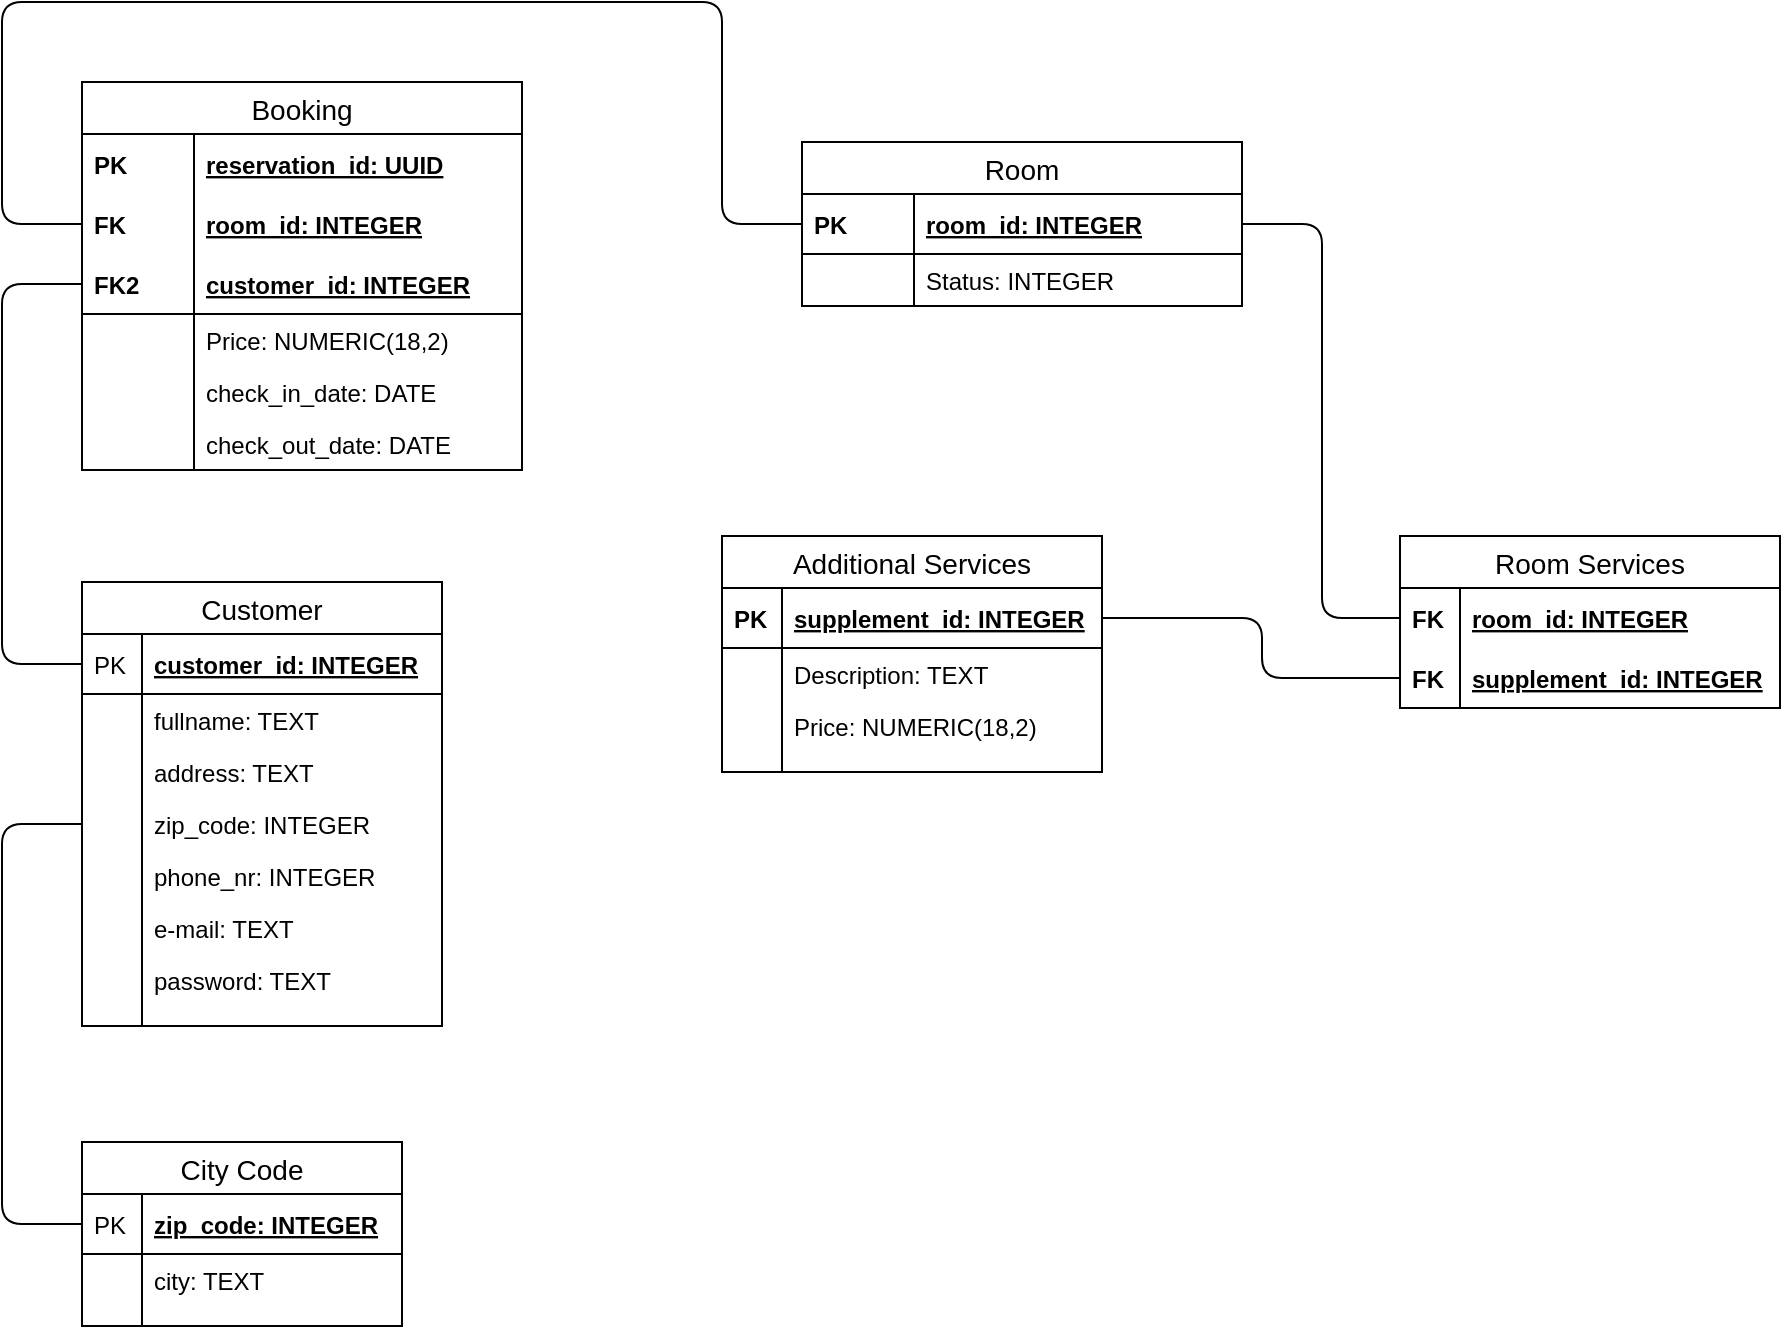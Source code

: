 <mxfile version="13.1.5" type="device"><diagram id="ccUuxILNlvS96HXpuqNf" name="Page-1"><mxGraphModel dx="1040" dy="679" grid="1" gridSize="10" guides="1" tooltips="1" connect="1" arrows="1" fold="1" page="0" pageScale="1" pageWidth="827" pageHeight="1169" math="0" shadow="0"><root><mxCell id="0"/><mxCell id="1" parent="0"/><mxCell id="Q5q3B1kWtD_W7EkZ6vJk-99" value="" style="endArrow=none;html=1;exitX=0;exitY=0.5;exitDx=0;exitDy=0;entryX=0;entryY=0.5;entryDx=0;entryDy=0;" parent="1" source="Q5q3B1kWtD_W7EkZ6vJk-58" target="Q5q3B1kWtD_W7EkZ6vJk-78" edge="1"><mxGeometry width="50" height="50" relative="1" as="geometry"><mxPoint x="100" y="500" as="sourcePoint"/><mxPoint x="90" y="350" as="targetPoint"/><Array as="points"><mxPoint x="90" y="541"/><mxPoint x="90" y="351"/></Array></mxGeometry></mxCell><mxCell id="Q5q3B1kWtD_W7EkZ6vJk-75" value="Booking" style="swimlane;fontStyle=0;childLayout=stackLayout;horizontal=1;startSize=26;horizontalStack=0;resizeParent=1;resizeParentMax=0;resizeLast=0;collapsible=1;marginBottom=0;align=center;fontSize=14;" parent="1" vertex="1"><mxGeometry x="130" y="250" width="220" height="194" as="geometry"/></mxCell><mxCell id="Q5q3B1kWtD_W7EkZ6vJk-76" value="reservation_id: UUID" style="shape=partialRectangle;top=0;left=0;right=0;bottom=0;align=left;verticalAlign=middle;fillColor=none;spacingLeft=60;spacingRight=4;overflow=hidden;rotatable=0;points=[[0,0.5],[1,0.5]];portConstraint=eastwest;dropTarget=0;fontStyle=5;fontSize=12;" parent="Q5q3B1kWtD_W7EkZ6vJk-75" vertex="1"><mxGeometry y="26" width="220" height="30" as="geometry"/></mxCell><mxCell id="Q5q3B1kWtD_W7EkZ6vJk-77" value="PK" style="shape=partialRectangle;fontStyle=1;top=0;left=0;bottom=0;fillColor=none;align=left;verticalAlign=middle;spacingLeft=4;spacingRight=4;overflow=hidden;rotatable=0;points=[];portConstraint=eastwest;part=1;fontSize=12;" parent="Q5q3B1kWtD_W7EkZ6vJk-76" vertex="1" connectable="0"><mxGeometry width="56" height="30" as="geometry"/></mxCell><mxCell id="Q5q3B1kWtD_W7EkZ6vJk-84" value="room_id: INTEGER" style="shape=partialRectangle;top=0;left=0;right=0;bottom=0;align=left;verticalAlign=middle;fillColor=none;spacingLeft=60;spacingRight=4;overflow=hidden;rotatable=0;points=[[0,0.5],[1,0.5]];portConstraint=eastwest;dropTarget=0;fontStyle=5;fontSize=12;" parent="Q5q3B1kWtD_W7EkZ6vJk-75" vertex="1"><mxGeometry y="56" width="220" height="30" as="geometry"/></mxCell><mxCell id="Q5q3B1kWtD_W7EkZ6vJk-85" value="FK" style="shape=partialRectangle;fontStyle=1;top=0;left=0;bottom=0;fillColor=none;align=left;verticalAlign=middle;spacingLeft=4;spacingRight=4;overflow=hidden;rotatable=0;points=[];portConstraint=eastwest;part=1;fontSize=12;" parent="Q5q3B1kWtD_W7EkZ6vJk-84" vertex="1" connectable="0"><mxGeometry width="56" height="30" as="geometry"/></mxCell><mxCell id="Q5q3B1kWtD_W7EkZ6vJk-78" value="customer_id: INTEGER" style="shape=partialRectangle;top=0;left=0;right=0;bottom=1;align=left;verticalAlign=middle;fillColor=none;spacingLeft=60;spacingRight=4;overflow=hidden;rotatable=0;points=[[0,0.5],[1,0.5]];portConstraint=eastwest;dropTarget=0;fontStyle=5;fontSize=12;" parent="Q5q3B1kWtD_W7EkZ6vJk-75" vertex="1"><mxGeometry y="86" width="220" height="30" as="geometry"/></mxCell><mxCell id="Q5q3B1kWtD_W7EkZ6vJk-79" value="FK2" style="shape=partialRectangle;fontStyle=1;top=0;left=0;bottom=0;fillColor=none;align=left;verticalAlign=middle;spacingLeft=4;spacingRight=4;overflow=hidden;rotatable=0;points=[];portConstraint=eastwest;part=1;fontSize=12;" parent="Q5q3B1kWtD_W7EkZ6vJk-78" vertex="1" connectable="0"><mxGeometry width="56" height="30" as="geometry"/></mxCell><mxCell id="Q5q3B1kWtD_W7EkZ6vJk-80" value="Price: NUMERIC(18,2)" style="shape=partialRectangle;top=0;left=0;right=0;bottom=0;align=left;verticalAlign=top;fillColor=none;spacingLeft=60;spacingRight=4;overflow=hidden;rotatable=0;points=[[0,0.5],[1,0.5]];portConstraint=eastwest;dropTarget=0;fontSize=12;" parent="Q5q3B1kWtD_W7EkZ6vJk-75" vertex="1"><mxGeometry y="116" width="220" height="26" as="geometry"/></mxCell><mxCell id="Q5q3B1kWtD_W7EkZ6vJk-81" value="" style="shape=partialRectangle;top=0;left=0;bottom=0;fillColor=none;align=left;verticalAlign=top;spacingLeft=4;spacingRight=4;overflow=hidden;rotatable=0;points=[];portConstraint=eastwest;part=1;fontSize=12;" parent="Q5q3B1kWtD_W7EkZ6vJk-80" vertex="1" connectable="0"><mxGeometry width="56" height="26" as="geometry"/></mxCell><mxCell id="Q5q3B1kWtD_W7EkZ6vJk-94" value="check_in_date: DATE" style="shape=partialRectangle;top=0;left=0;right=0;bottom=0;align=left;verticalAlign=top;fillColor=none;spacingLeft=60;spacingRight=4;overflow=hidden;rotatable=0;points=[[0,0.5],[1,0.5]];portConstraint=eastwest;dropTarget=0;fontSize=12;" parent="Q5q3B1kWtD_W7EkZ6vJk-75" vertex="1"><mxGeometry y="142" width="220" height="26" as="geometry"/></mxCell><mxCell id="Q5q3B1kWtD_W7EkZ6vJk-95" value="" style="shape=partialRectangle;top=0;left=0;bottom=0;fillColor=none;align=left;verticalAlign=top;spacingLeft=4;spacingRight=4;overflow=hidden;rotatable=0;points=[];portConstraint=eastwest;part=1;fontSize=12;" parent="Q5q3B1kWtD_W7EkZ6vJk-94" vertex="1" connectable="0"><mxGeometry width="56" height="26" as="geometry"/></mxCell><mxCell id="Q5q3B1kWtD_W7EkZ6vJk-96" value="check_out_date: DATE" style="shape=partialRectangle;top=0;left=0;right=0;bottom=0;align=left;verticalAlign=top;fillColor=none;spacingLeft=60;spacingRight=4;overflow=hidden;rotatable=0;points=[[0,0.5],[1,0.5]];portConstraint=eastwest;dropTarget=0;fontSize=12;" parent="Q5q3B1kWtD_W7EkZ6vJk-75" vertex="1"><mxGeometry y="168" width="220" height="26" as="geometry"/></mxCell><mxCell id="Q5q3B1kWtD_W7EkZ6vJk-97" value="" style="shape=partialRectangle;top=0;left=0;bottom=0;fillColor=none;align=left;verticalAlign=top;spacingLeft=4;spacingRight=4;overflow=hidden;rotatable=0;points=[];portConstraint=eastwest;part=1;fontSize=12;" parent="Q5q3B1kWtD_W7EkZ6vJk-96" vertex="1" connectable="0"><mxGeometry width="56" height="26" as="geometry"/></mxCell><mxCell id="Q5q3B1kWtD_W7EkZ6vJk-102" value="" style="endArrow=none;html=1;entryX=0;entryY=0.5;entryDx=0;entryDy=0;exitX=0;exitY=0.5;exitDx=0;exitDy=0;" parent="1" source="Q5q3B1kWtD_W7EkZ6vJk-84" edge="1"><mxGeometry width="50" height="50" relative="1" as="geometry"><mxPoint x="90" y="310" as="sourcePoint"/><mxPoint x="490" y="321" as="targetPoint"/><Array as="points"><mxPoint x="90" y="321"/><mxPoint x="90" y="210"/><mxPoint x="450" y="210"/><mxPoint x="450" y="321"/></Array></mxGeometry></mxCell><mxCell id="Q5q3B1kWtD_W7EkZ6vJk-68" value="Room" style="swimlane;fontStyle=0;childLayout=stackLayout;horizontal=1;startSize=26;horizontalStack=0;resizeParent=1;resizeParentMax=0;resizeLast=0;collapsible=1;marginBottom=0;align=center;fontSize=14;" parent="1" vertex="1"><mxGeometry x="490" y="280" width="220" height="82" as="geometry"/></mxCell><mxCell id="Q5q3B1kWtD_W7EkZ6vJk-71" value="room_id: INTEGER" style="shape=partialRectangle;top=0;left=0;right=0;bottom=1;align=left;verticalAlign=middle;fillColor=none;spacingLeft=60;spacingRight=4;overflow=hidden;rotatable=0;points=[[0,0.5],[1,0.5]];portConstraint=eastwest;dropTarget=0;fontStyle=5;fontSize=12;" parent="Q5q3B1kWtD_W7EkZ6vJk-68" vertex="1"><mxGeometry y="26" width="220" height="30" as="geometry"/></mxCell><mxCell id="Q5q3B1kWtD_W7EkZ6vJk-72" value="PK" style="shape=partialRectangle;fontStyle=1;top=0;left=0;bottom=0;fillColor=none;align=left;verticalAlign=middle;spacingLeft=4;spacingRight=4;overflow=hidden;rotatable=0;points=[];portConstraint=eastwest;part=1;fontSize=12;" parent="Q5q3B1kWtD_W7EkZ6vJk-71" vertex="1" connectable="0"><mxGeometry width="56" height="30" as="geometry"/></mxCell><mxCell id="Q5q3B1kWtD_W7EkZ6vJk-73" value="Status: INTEGER" style="shape=partialRectangle;top=0;left=0;right=0;bottom=0;align=left;verticalAlign=top;fillColor=none;spacingLeft=60;spacingRight=4;overflow=hidden;rotatable=0;points=[[0,0.5],[1,0.5]];portConstraint=eastwest;dropTarget=0;fontSize=12;" parent="Q5q3B1kWtD_W7EkZ6vJk-68" vertex="1"><mxGeometry y="56" width="220" height="26" as="geometry"/></mxCell><mxCell id="Q5q3B1kWtD_W7EkZ6vJk-74" value="" style="shape=partialRectangle;top=0;left=0;bottom=0;fillColor=none;align=left;verticalAlign=top;spacingLeft=4;spacingRight=4;overflow=hidden;rotatable=0;points=[];portConstraint=eastwest;part=1;fontSize=12;" parent="Q5q3B1kWtD_W7EkZ6vJk-73" vertex="1" connectable="0"><mxGeometry width="56" height="26" as="geometry"/></mxCell><mxCell id="Q5q3B1kWtD_W7EkZ6vJk-57" value="Customer" style="swimlane;fontStyle=0;childLayout=stackLayout;horizontal=1;startSize=26;horizontalStack=0;resizeParent=1;resizeParentMax=0;resizeLast=0;collapsible=1;marginBottom=0;align=center;fontSize=14;" parent="1" vertex="1"><mxGeometry x="130" y="500" width="180" height="222" as="geometry"/></mxCell><mxCell id="Q5q3B1kWtD_W7EkZ6vJk-58" value="customer_id: INTEGER" style="shape=partialRectangle;top=0;left=0;right=0;bottom=1;align=left;verticalAlign=middle;fillColor=none;spacingLeft=34;spacingRight=4;overflow=hidden;rotatable=0;points=[[0,0.5],[1,0.5]];portConstraint=eastwest;dropTarget=0;fontStyle=5;fontSize=12;" parent="Q5q3B1kWtD_W7EkZ6vJk-57" vertex="1"><mxGeometry y="26" width="180" height="30" as="geometry"/></mxCell><mxCell id="Q5q3B1kWtD_W7EkZ6vJk-59" value="PK" style="shape=partialRectangle;top=0;left=0;bottom=0;fillColor=none;align=left;verticalAlign=middle;spacingLeft=4;spacingRight=4;overflow=hidden;rotatable=0;points=[];portConstraint=eastwest;part=1;fontSize=12;" parent="Q5q3B1kWtD_W7EkZ6vJk-58" vertex="1" connectable="0"><mxGeometry width="30" height="30" as="geometry"/></mxCell><mxCell id="Q5q3B1kWtD_W7EkZ6vJk-60" value="fullname: TEXT" style="shape=partialRectangle;top=0;left=0;right=0;bottom=0;align=left;verticalAlign=top;fillColor=none;spacingLeft=34;spacingRight=4;overflow=hidden;rotatable=0;points=[[0,0.5],[1,0.5]];portConstraint=eastwest;dropTarget=0;fontSize=12;" parent="Q5q3B1kWtD_W7EkZ6vJk-57" vertex="1"><mxGeometry y="56" width="180" height="26" as="geometry"/></mxCell><mxCell id="Q5q3B1kWtD_W7EkZ6vJk-61" value="" style="shape=partialRectangle;top=0;left=0;bottom=0;fillColor=none;align=left;verticalAlign=top;spacingLeft=4;spacingRight=4;overflow=hidden;rotatable=0;points=[];portConstraint=eastwest;part=1;fontSize=12;" parent="Q5q3B1kWtD_W7EkZ6vJk-60" vertex="1" connectable="0"><mxGeometry width="30" height="26" as="geometry"/></mxCell><mxCell id="Q5q3B1kWtD_W7EkZ6vJk-62" value="address: TEXT" style="shape=partialRectangle;top=0;left=0;right=0;bottom=0;align=left;verticalAlign=top;fillColor=none;spacingLeft=34;spacingRight=4;overflow=hidden;rotatable=0;points=[[0,0.5],[1,0.5]];portConstraint=eastwest;dropTarget=0;fontSize=12;" parent="Q5q3B1kWtD_W7EkZ6vJk-57" vertex="1"><mxGeometry y="82" width="180" height="26" as="geometry"/></mxCell><mxCell id="Q5q3B1kWtD_W7EkZ6vJk-63" value="" style="shape=partialRectangle;top=0;left=0;bottom=0;fillColor=none;align=left;verticalAlign=top;spacingLeft=4;spacingRight=4;overflow=hidden;rotatable=0;points=[];portConstraint=eastwest;part=1;fontSize=12;" parent="Q5q3B1kWtD_W7EkZ6vJk-62" vertex="1" connectable="0"><mxGeometry width="30" height="26" as="geometry"/></mxCell><mxCell id="Q5q3B1kWtD_W7EkZ6vJk-86" value="zip_code: INTEGER" style="shape=partialRectangle;top=0;left=0;right=0;bottom=0;align=left;verticalAlign=top;fillColor=none;spacingLeft=34;spacingRight=4;overflow=hidden;rotatable=0;points=[[0,0.5],[1,0.5]];portConstraint=eastwest;dropTarget=0;fontSize=12;" parent="Q5q3B1kWtD_W7EkZ6vJk-57" vertex="1"><mxGeometry y="108" width="180" height="26" as="geometry"/></mxCell><mxCell id="Q5q3B1kWtD_W7EkZ6vJk-87" value="" style="shape=partialRectangle;top=0;left=0;bottom=0;fillColor=none;align=left;verticalAlign=top;spacingLeft=4;spacingRight=4;overflow=hidden;rotatable=0;points=[];portConstraint=eastwest;part=1;fontSize=12;" parent="Q5q3B1kWtD_W7EkZ6vJk-86" vertex="1" connectable="0"><mxGeometry width="30" height="26" as="geometry"/></mxCell><mxCell id="Q5q3B1kWtD_W7EkZ6vJk-90" value="phone_nr: INTEGER" style="shape=partialRectangle;top=0;left=0;right=0;bottom=0;align=left;verticalAlign=top;fillColor=none;spacingLeft=34;spacingRight=4;overflow=hidden;rotatable=0;points=[[0,0.5],[1,0.5]];portConstraint=eastwest;dropTarget=0;fontSize=12;" parent="Q5q3B1kWtD_W7EkZ6vJk-57" vertex="1"><mxGeometry y="134" width="180" height="26" as="geometry"/></mxCell><mxCell id="Q5q3B1kWtD_W7EkZ6vJk-91" value="" style="shape=partialRectangle;top=0;left=0;bottom=0;fillColor=none;align=left;verticalAlign=top;spacingLeft=4;spacingRight=4;overflow=hidden;rotatable=0;points=[];portConstraint=eastwest;part=1;fontSize=12;" parent="Q5q3B1kWtD_W7EkZ6vJk-90" vertex="1" connectable="0"><mxGeometry width="30" height="26" as="geometry"/></mxCell><mxCell id="Q5q3B1kWtD_W7EkZ6vJk-64" value="e-mail: TEXT" style="shape=partialRectangle;top=0;left=0;right=0;bottom=0;align=left;verticalAlign=top;fillColor=none;spacingLeft=34;spacingRight=4;overflow=hidden;rotatable=0;points=[[0,0.5],[1,0.5]];portConstraint=eastwest;dropTarget=0;fontSize=12;" parent="Q5q3B1kWtD_W7EkZ6vJk-57" vertex="1"><mxGeometry y="160" width="180" height="26" as="geometry"/></mxCell><mxCell id="Q5q3B1kWtD_W7EkZ6vJk-65" value="" style="shape=partialRectangle;top=0;left=0;bottom=0;fillColor=none;align=left;verticalAlign=top;spacingLeft=4;spacingRight=4;overflow=hidden;rotatable=0;points=[];portConstraint=eastwest;part=1;fontSize=12;" parent="Q5q3B1kWtD_W7EkZ6vJk-64" vertex="1" connectable="0"><mxGeometry width="30" height="26" as="geometry"/></mxCell><mxCell id="Q5q3B1kWtD_W7EkZ6vJk-92" value="password: TEXT" style="shape=partialRectangle;top=0;left=0;right=0;bottom=0;align=left;verticalAlign=top;fillColor=none;spacingLeft=34;spacingRight=4;overflow=hidden;rotatable=0;points=[[0,0.5],[1,0.5]];portConstraint=eastwest;dropTarget=0;fontSize=12;" parent="Q5q3B1kWtD_W7EkZ6vJk-57" vertex="1"><mxGeometry y="186" width="180" height="26" as="geometry"/></mxCell><mxCell id="Q5q3B1kWtD_W7EkZ6vJk-93" value="" style="shape=partialRectangle;top=0;left=0;bottom=0;fillColor=none;align=left;verticalAlign=top;spacingLeft=4;spacingRight=4;overflow=hidden;rotatable=0;points=[];portConstraint=eastwest;part=1;fontSize=12;" parent="Q5q3B1kWtD_W7EkZ6vJk-92" vertex="1" connectable="0"><mxGeometry width="30" height="26" as="geometry"/></mxCell><mxCell id="Q5q3B1kWtD_W7EkZ6vJk-66" value="" style="shape=partialRectangle;top=0;left=0;right=0;bottom=0;align=left;verticalAlign=top;fillColor=none;spacingLeft=34;spacingRight=4;overflow=hidden;rotatable=0;points=[[0,0.5],[1,0.5]];portConstraint=eastwest;dropTarget=0;fontSize=12;" parent="Q5q3B1kWtD_W7EkZ6vJk-57" vertex="1"><mxGeometry y="212" width="180" height="10" as="geometry"/></mxCell><mxCell id="Q5q3B1kWtD_W7EkZ6vJk-67" value="" style="shape=partialRectangle;top=0;left=0;bottom=0;fillColor=none;align=left;verticalAlign=top;spacingLeft=4;spacingRight=4;overflow=hidden;rotatable=0;points=[];portConstraint=eastwest;part=1;fontSize=12;" parent="Q5q3B1kWtD_W7EkZ6vJk-66" vertex="1" connectable="0"><mxGeometry width="30" height="10" as="geometry"/></mxCell><mxCell id="Q5q3B1kWtD_W7EkZ6vJk-122" value="" style="endArrow=none;html=1;entryX=0;entryY=0.5;entryDx=0;entryDy=0;exitX=0;exitY=0.5;exitDx=0;exitDy=0;" parent="1" source="Q5q3B1kWtD_W7EkZ6vJk-112" target="Q5q3B1kWtD_W7EkZ6vJk-86" edge="1"><mxGeometry width="50" height="50" relative="1" as="geometry"><mxPoint x="60" y="670" as="sourcePoint"/><mxPoint x="110" y="620" as="targetPoint"/><Array as="points"><mxPoint x="90" y="821"/><mxPoint x="90" y="621"/></Array></mxGeometry></mxCell><mxCell id="Q5q3B1kWtD_W7EkZ6vJk-111" value="City Code" style="swimlane;fontStyle=0;childLayout=stackLayout;horizontal=1;startSize=26;horizontalStack=0;resizeParent=1;resizeParentMax=0;resizeLast=0;collapsible=1;marginBottom=0;align=center;fontSize=14;" parent="1" vertex="1"><mxGeometry x="130" y="780" width="160" height="92" as="geometry"/></mxCell><mxCell id="Q5q3B1kWtD_W7EkZ6vJk-112" value="zip_code: INTEGER" style="shape=partialRectangle;top=0;left=0;right=0;bottom=1;align=left;verticalAlign=middle;fillColor=none;spacingLeft=34;spacingRight=4;overflow=hidden;rotatable=0;points=[[0,0.5],[1,0.5]];portConstraint=eastwest;dropTarget=0;fontStyle=5;fontSize=12;" parent="Q5q3B1kWtD_W7EkZ6vJk-111" vertex="1"><mxGeometry y="26" width="160" height="30" as="geometry"/></mxCell><mxCell id="Q5q3B1kWtD_W7EkZ6vJk-113" value="PK" style="shape=partialRectangle;top=0;left=0;bottom=0;fillColor=none;align=left;verticalAlign=middle;spacingLeft=4;spacingRight=4;overflow=hidden;rotatable=0;points=[];portConstraint=eastwest;part=1;fontSize=12;" parent="Q5q3B1kWtD_W7EkZ6vJk-112" vertex="1" connectable="0"><mxGeometry width="30" height="30" as="geometry"/></mxCell><mxCell id="Q5q3B1kWtD_W7EkZ6vJk-114" value="city: TEXT" style="shape=partialRectangle;top=0;left=0;right=0;bottom=0;align=left;verticalAlign=top;fillColor=none;spacingLeft=34;spacingRight=4;overflow=hidden;rotatable=0;points=[[0,0.5],[1,0.5]];portConstraint=eastwest;dropTarget=0;fontSize=12;" parent="Q5q3B1kWtD_W7EkZ6vJk-111" vertex="1"><mxGeometry y="56" width="160" height="26" as="geometry"/></mxCell><mxCell id="Q5q3B1kWtD_W7EkZ6vJk-115" value="" style="shape=partialRectangle;top=0;left=0;bottom=0;fillColor=none;align=left;verticalAlign=top;spacingLeft=4;spacingRight=4;overflow=hidden;rotatable=0;points=[];portConstraint=eastwest;part=1;fontSize=12;" parent="Q5q3B1kWtD_W7EkZ6vJk-114" vertex="1" connectable="0"><mxGeometry width="30" height="26" as="geometry"/></mxCell><mxCell id="Q5q3B1kWtD_W7EkZ6vJk-120" value="" style="shape=partialRectangle;top=0;left=0;right=0;bottom=0;align=left;verticalAlign=top;fillColor=none;spacingLeft=34;spacingRight=4;overflow=hidden;rotatable=0;points=[[0,0.5],[1,0.5]];portConstraint=eastwest;dropTarget=0;fontSize=12;" parent="Q5q3B1kWtD_W7EkZ6vJk-111" vertex="1"><mxGeometry y="82" width="160" height="10" as="geometry"/></mxCell><mxCell id="Q5q3B1kWtD_W7EkZ6vJk-121" value="" style="shape=partialRectangle;top=0;left=0;bottom=0;fillColor=none;align=left;verticalAlign=top;spacingLeft=4;spacingRight=4;overflow=hidden;rotatable=0;points=[];portConstraint=eastwest;part=1;fontSize=12;" parent="Q5q3B1kWtD_W7EkZ6vJk-120" vertex="1" connectable="0"><mxGeometry width="30" height="10" as="geometry"/></mxCell><mxCell id="6cjqtw1lTt28Le6TMdD7-15" value="" style="endArrow=none;html=1;exitX=1;exitY=0.5;exitDx=0;exitDy=0;entryX=0;entryY=0.5;entryDx=0;entryDy=0;" edge="1" parent="1" source="Q5q3B1kWtD_W7EkZ6vJk-71" target="6cjqtw1lTt28Le6TMdD7-2"><mxGeometry width="50" height="50" relative="1" as="geometry"><mxPoint x="738" y="371" as="sourcePoint"/><mxPoint x="752" y="430" as="targetPoint"/><Array as="points"><mxPoint x="750" y="321"/><mxPoint x="750" y="518"/></Array></mxGeometry></mxCell><mxCell id="6cjqtw1lTt28Le6TMdD7-1" value="Room Services" style="swimlane;fontStyle=0;childLayout=stackLayout;horizontal=1;startSize=26;horizontalStack=0;resizeParent=1;resizeParentMax=0;resizeLast=0;collapsible=1;marginBottom=0;align=center;fontSize=14;" vertex="1" parent="1"><mxGeometry x="789" y="477" width="190" height="86" as="geometry"/></mxCell><mxCell id="6cjqtw1lTt28Le6TMdD7-2" value="room_id: INTEGER" style="shape=partialRectangle;top=0;left=0;right=0;bottom=1;align=left;verticalAlign=middle;fillColor=none;spacingLeft=34;spacingRight=4;overflow=hidden;rotatable=0;points=[[0,0.5],[1,0.5]];portConstraint=eastwest;dropTarget=0;fontStyle=5;fontSize=12;strokeColor=none;" vertex="1" parent="6cjqtw1lTt28Le6TMdD7-1"><mxGeometry y="26" width="190" height="30" as="geometry"/></mxCell><mxCell id="6cjqtw1lTt28Le6TMdD7-3" value="FK" style="shape=partialRectangle;top=0;left=0;bottom=0;fillColor=none;align=left;verticalAlign=middle;spacingLeft=4;spacingRight=4;overflow=hidden;rotatable=0;points=[];portConstraint=eastwest;part=1;fontSize=12;fontStyle=1" vertex="1" connectable="0" parent="6cjqtw1lTt28Le6TMdD7-2"><mxGeometry width="30" height="30" as="geometry"/></mxCell><mxCell id="6cjqtw1lTt28Le6TMdD7-12" value="supplement_id: INTEGER" style="shape=partialRectangle;top=0;left=0;right=0;bottom=1;align=left;verticalAlign=middle;fillColor=none;spacingLeft=34;spacingRight=4;overflow=hidden;rotatable=0;points=[[0,0.5],[1,0.5]];portConstraint=eastwest;dropTarget=0;fontStyle=5;fontSize=12;" vertex="1" parent="6cjqtw1lTt28Le6TMdD7-1"><mxGeometry y="56" width="190" height="30" as="geometry"/></mxCell><mxCell id="6cjqtw1lTt28Le6TMdD7-13" value="FK" style="shape=partialRectangle;top=0;left=0;bottom=0;fillColor=none;align=left;verticalAlign=middle;spacingLeft=4;spacingRight=4;overflow=hidden;rotatable=0;points=[];portConstraint=eastwest;part=1;fontSize=12;fontStyle=1" vertex="1" connectable="0" parent="6cjqtw1lTt28Le6TMdD7-12"><mxGeometry width="30" height="30" as="geometry"/></mxCell><mxCell id="6cjqtw1lTt28Le6TMdD7-16" value="" style="endArrow=none;html=1;entryX=0;entryY=0.5;entryDx=0;entryDy=0;exitX=1;exitY=0.5;exitDx=0;exitDy=0;" edge="1" parent="1" source="Q5q3B1kWtD_W7EkZ6vJk-25" target="6cjqtw1lTt28Le6TMdD7-12"><mxGeometry width="50" height="50" relative="1" as="geometry"><mxPoint x="690" y="588" as="sourcePoint"/><mxPoint x="740" y="538" as="targetPoint"/><Array as="points"><mxPoint x="720" y="518"/><mxPoint x="720" y="548"/></Array></mxGeometry></mxCell><mxCell id="Q5q3B1kWtD_W7EkZ6vJk-24" value="Additional Services" style="swimlane;fontStyle=0;childLayout=stackLayout;horizontal=1;startSize=26;horizontalStack=0;resizeParent=1;resizeParentMax=0;resizeLast=0;collapsible=1;marginBottom=0;align=center;fontSize=14;" parent="1" vertex="1"><mxGeometry x="450" y="477" width="190" height="118" as="geometry"/></mxCell><mxCell id="Q5q3B1kWtD_W7EkZ6vJk-25" value="supplement_id: INTEGER" style="shape=partialRectangle;top=0;left=0;right=0;bottom=1;align=left;verticalAlign=middle;fillColor=none;spacingLeft=34;spacingRight=4;overflow=hidden;rotatable=0;points=[[0,0.5],[1,0.5]];portConstraint=eastwest;dropTarget=0;fontStyle=5;fontSize=12;" parent="Q5q3B1kWtD_W7EkZ6vJk-24" vertex="1"><mxGeometry y="26" width="190" height="30" as="geometry"/></mxCell><mxCell id="Q5q3B1kWtD_W7EkZ6vJk-26" value="PK" style="shape=partialRectangle;top=0;left=0;bottom=0;fillColor=none;align=left;verticalAlign=middle;spacingLeft=4;spacingRight=4;overflow=hidden;rotatable=0;points=[];portConstraint=eastwest;part=1;fontSize=12;fontStyle=1" parent="Q5q3B1kWtD_W7EkZ6vJk-25" vertex="1" connectable="0"><mxGeometry width="30" height="30" as="geometry"/></mxCell><mxCell id="Q5q3B1kWtD_W7EkZ6vJk-27" value="Description: TEXT" style="shape=partialRectangle;top=0;left=0;right=0;bottom=0;align=left;verticalAlign=top;fillColor=none;spacingLeft=34;spacingRight=4;overflow=hidden;rotatable=0;points=[[0,0.5],[1,0.5]];portConstraint=eastwest;dropTarget=0;fontSize=12;" parent="Q5q3B1kWtD_W7EkZ6vJk-24" vertex="1"><mxGeometry y="56" width="190" height="26" as="geometry"/></mxCell><mxCell id="Q5q3B1kWtD_W7EkZ6vJk-28" value="" style="shape=partialRectangle;top=0;left=0;bottom=0;fillColor=none;align=left;verticalAlign=top;spacingLeft=4;spacingRight=4;overflow=hidden;rotatable=0;points=[];portConstraint=eastwest;part=1;fontSize=12;" parent="Q5q3B1kWtD_W7EkZ6vJk-27" vertex="1" connectable="0"><mxGeometry width="30" height="26" as="geometry"/></mxCell><mxCell id="Q5q3B1kWtD_W7EkZ6vJk-29" value="Price: NUMERIC(18,2)" style="shape=partialRectangle;top=0;left=0;right=0;bottom=0;align=left;verticalAlign=top;fillColor=none;spacingLeft=34;spacingRight=4;overflow=hidden;rotatable=0;points=[[0,0.5],[1,0.5]];portConstraint=eastwest;dropTarget=0;fontSize=12;" parent="Q5q3B1kWtD_W7EkZ6vJk-24" vertex="1"><mxGeometry y="82" width="190" height="26" as="geometry"/></mxCell><mxCell id="Q5q3B1kWtD_W7EkZ6vJk-30" value="" style="shape=partialRectangle;top=0;left=0;bottom=0;fillColor=none;align=left;verticalAlign=top;spacingLeft=4;spacingRight=4;overflow=hidden;rotatable=0;points=[];portConstraint=eastwest;part=1;fontSize=12;" parent="Q5q3B1kWtD_W7EkZ6vJk-29" vertex="1" connectable="0"><mxGeometry width="30" height="26" as="geometry"/></mxCell><mxCell id="Q5q3B1kWtD_W7EkZ6vJk-33" value="" style="shape=partialRectangle;top=0;left=0;right=0;bottom=0;align=left;verticalAlign=top;fillColor=none;spacingLeft=34;spacingRight=4;overflow=hidden;rotatable=0;points=[[0,0.5],[1,0.5]];portConstraint=eastwest;dropTarget=0;fontSize=12;" parent="Q5q3B1kWtD_W7EkZ6vJk-24" vertex="1"><mxGeometry y="108" width="190" height="10" as="geometry"/></mxCell><mxCell id="Q5q3B1kWtD_W7EkZ6vJk-34" value="" style="shape=partialRectangle;top=0;left=0;bottom=0;fillColor=none;align=left;verticalAlign=top;spacingLeft=4;spacingRight=4;overflow=hidden;rotatable=0;points=[];portConstraint=eastwest;part=1;fontSize=12;" parent="Q5q3B1kWtD_W7EkZ6vJk-33" vertex="1" connectable="0"><mxGeometry width="30" height="10" as="geometry"/></mxCell></root></mxGraphModel></diagram></mxfile>